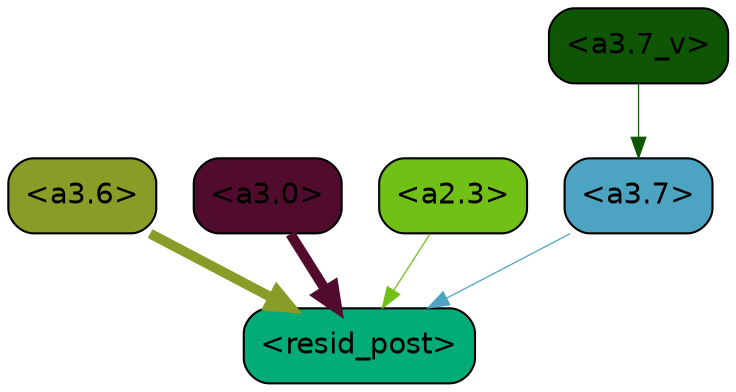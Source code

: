 strict digraph "" {
	graph [bgcolor=transparent,
		layout=dot,
		overlap=false,
		splines=true
	];
	"<a3.7>"	[color=black,
		fillcolor="#4da4c2",
		fontname=Helvetica,
		shape=box,
		style="filled, rounded"];
	"<resid_post>"	[color=black,
		fillcolor="#01ac78",
		fontname=Helvetica,
		shape=box,
		style="filled, rounded"];
	"<a3.7>" -> "<resid_post>"	[color="#4da4c2",
		penwidth=0.6];
	"<a3.6>"	[color=black,
		fillcolor="#889c27",
		fontname=Helvetica,
		shape=box,
		style="filled, rounded"];
	"<a3.6>" -> "<resid_post>"	[color="#889c27",
		penwidth=4.751592040061951];
	"<a3.0>"	[color=black,
		fillcolor="#510c2d",
		fontname=Helvetica,
		shape=box,
		style="filled, rounded"];
	"<a3.0>" -> "<resid_post>"	[color="#510c2d",
		penwidth=4.904066681861877];
	"<a2.3>"	[color=black,
		fillcolor="#70c016",
		fontname=Helvetica,
		shape=box,
		style="filled, rounded"];
	"<a2.3>" -> "<resid_post>"	[color="#70c016",
		penwidth=0.6];
	"<a3.7_v>"	[color=black,
		fillcolor="#0e5603",
		fontname=Helvetica,
		shape=box,
		style="filled, rounded"];
	"<a3.7_v>" -> "<a3.7>"	[color="#0e5603",
		penwidth=0.6];
}
